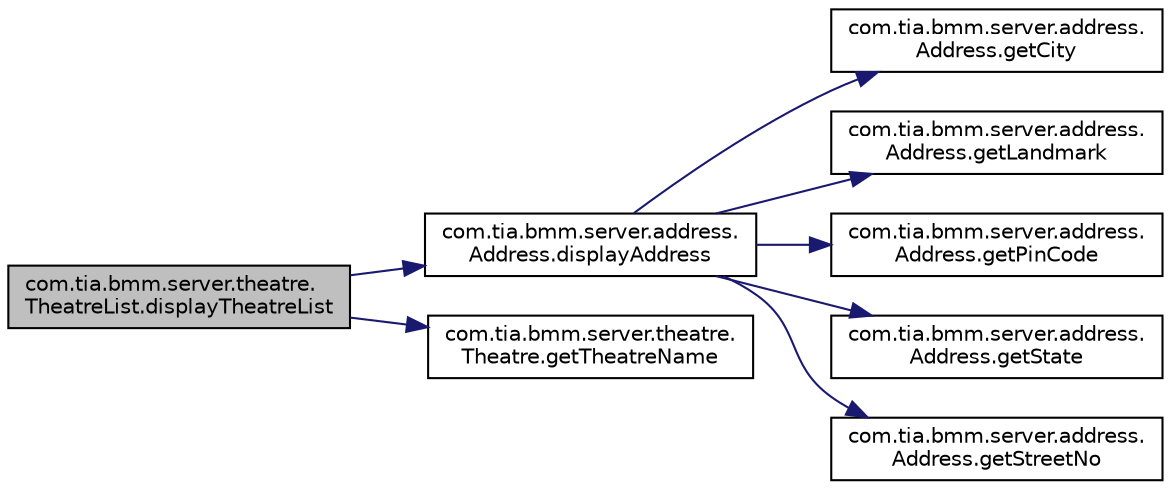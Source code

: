 digraph "com.tia.bmm.server.theatre.TheatreList.displayTheatreList"
{
 // INTERACTIVE_SVG=YES
 // LATEX_PDF_SIZE
  edge [fontname="Helvetica",fontsize="10",labelfontname="Helvetica",labelfontsize="10"];
  node [fontname="Helvetica",fontsize="10",shape=record];
  rankdir="LR";
  Node1 [label="com.tia.bmm.server.theatre.\lTheatreList.displayTheatreList",height=0.2,width=0.4,color="black", fillcolor="grey75", style="filled", fontcolor="black",tooltip=" "];
  Node1 -> Node2 [color="midnightblue",fontsize="10",style="solid",fontname="Helvetica"];
  Node2 [label="com.tia.bmm.server.address.\lAddress.displayAddress",height=0.2,width=0.4,color="black", fillcolor="white", style="filled",URL="$d5/da1/classcom_1_1tia_1_1bmm_1_1server_1_1address_1_1_address.html#a07eff711b146256671cc044923b429d3",tooltip=" "];
  Node2 -> Node3 [color="midnightblue",fontsize="10",style="solid",fontname="Helvetica"];
  Node3 [label="com.tia.bmm.server.address.\lAddress.getCity",height=0.2,width=0.4,color="black", fillcolor="white", style="filled",URL="$d5/da1/classcom_1_1tia_1_1bmm_1_1server_1_1address_1_1_address.html#af20527e485b38f9b824da440f9907011",tooltip=" "];
  Node2 -> Node4 [color="midnightblue",fontsize="10",style="solid",fontname="Helvetica"];
  Node4 [label="com.tia.bmm.server.address.\lAddress.getLandmark",height=0.2,width=0.4,color="black", fillcolor="white", style="filled",URL="$d5/da1/classcom_1_1tia_1_1bmm_1_1server_1_1address_1_1_address.html#adaaefa14d2da4c3dbf4e0c2b21aaacbb",tooltip=" "];
  Node2 -> Node5 [color="midnightblue",fontsize="10",style="solid",fontname="Helvetica"];
  Node5 [label="com.tia.bmm.server.address.\lAddress.getPinCode",height=0.2,width=0.4,color="black", fillcolor="white", style="filled",URL="$d5/da1/classcom_1_1tia_1_1bmm_1_1server_1_1address_1_1_address.html#a2ab8b5db51d4918b3ae586899e9f2966",tooltip=" "];
  Node2 -> Node6 [color="midnightblue",fontsize="10",style="solid",fontname="Helvetica"];
  Node6 [label="com.tia.bmm.server.address.\lAddress.getState",height=0.2,width=0.4,color="black", fillcolor="white", style="filled",URL="$d5/da1/classcom_1_1tia_1_1bmm_1_1server_1_1address_1_1_address.html#ad2ca9fb2be91212f1e621fa529b62345",tooltip=" "];
  Node2 -> Node7 [color="midnightblue",fontsize="10",style="solid",fontname="Helvetica"];
  Node7 [label="com.tia.bmm.server.address.\lAddress.getStreetNo",height=0.2,width=0.4,color="black", fillcolor="white", style="filled",URL="$d5/da1/classcom_1_1tia_1_1bmm_1_1server_1_1address_1_1_address.html#a54c6bb58e93a72e24cbba6a929b3aed3",tooltip=" "];
  Node1 -> Node8 [color="midnightblue",fontsize="10",style="solid",fontname="Helvetica"];
  Node8 [label="com.tia.bmm.server.theatre.\lTheatre.getTheatreName",height=0.2,width=0.4,color="black", fillcolor="white", style="filled",URL="$d9/ddb/classcom_1_1tia_1_1bmm_1_1server_1_1theatre_1_1_theatre.html#a079c3bcfad970bde006f602defe49fc6",tooltip=" "];
}
